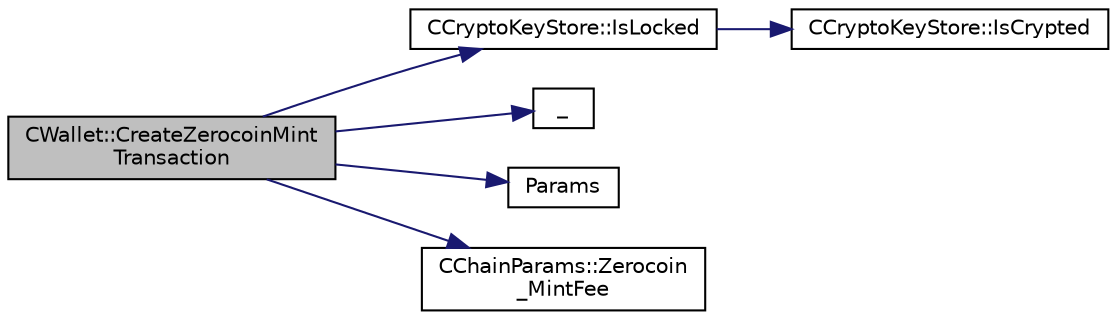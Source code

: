 digraph "CWallet::CreateZerocoinMintTransaction"
{
  edge [fontname="Helvetica",fontsize="10",labelfontname="Helvetica",labelfontsize="10"];
  node [fontname="Helvetica",fontsize="10",shape=record];
  rankdir="LR";
  Node74 [label="CWallet::CreateZerocoinMint\lTransaction",height=0.2,width=0.4,color="black", fillcolor="grey75", style="filled", fontcolor="black"];
  Node74 -> Node75 [color="midnightblue",fontsize="10",style="solid",fontname="Helvetica"];
  Node75 [label="CCryptoKeyStore::IsLocked",height=0.2,width=0.4,color="black", fillcolor="white", style="filled",URL="$class_c_crypto_key_store.html#a52919fa284a3aa10f1b4bd6018b6dbee"];
  Node75 -> Node76 [color="midnightblue",fontsize="10",style="solid",fontname="Helvetica"];
  Node76 [label="CCryptoKeyStore::IsCrypted",height=0.2,width=0.4,color="black", fillcolor="white", style="filled",URL="$class_c_crypto_key_store.html#acc8fed44366c98fb481333ca6e867088"];
  Node74 -> Node77 [color="midnightblue",fontsize="10",style="solid",fontname="Helvetica"];
  Node77 [label="_",height=0.2,width=0.4,color="black", fillcolor="white", style="filled",URL="$ui__interface_8h.html#aad133bb6103b53cebf03fd01e2f11ba1",tooltip="Translation function: Call Translate signal on UI interface, which returns a boost::optional result..."];
  Node74 -> Node78 [color="midnightblue",fontsize="10",style="solid",fontname="Helvetica"];
  Node78 [label="Params",height=0.2,width=0.4,color="black", fillcolor="white", style="filled",URL="$chainparams_8cpp.html#ace5c5b706d71a324a417dd2db394fd4a",tooltip="Return the currently selected parameters. "];
  Node74 -> Node79 [color="midnightblue",fontsize="10",style="solid",fontname="Helvetica"];
  Node79 [label="CChainParams::Zerocoin\l_MintFee",height=0.2,width=0.4,color="black", fillcolor="white", style="filled",URL="$class_c_chain_params.html#a68324f698999844cf8bdb511ab5bf89a"];
}
